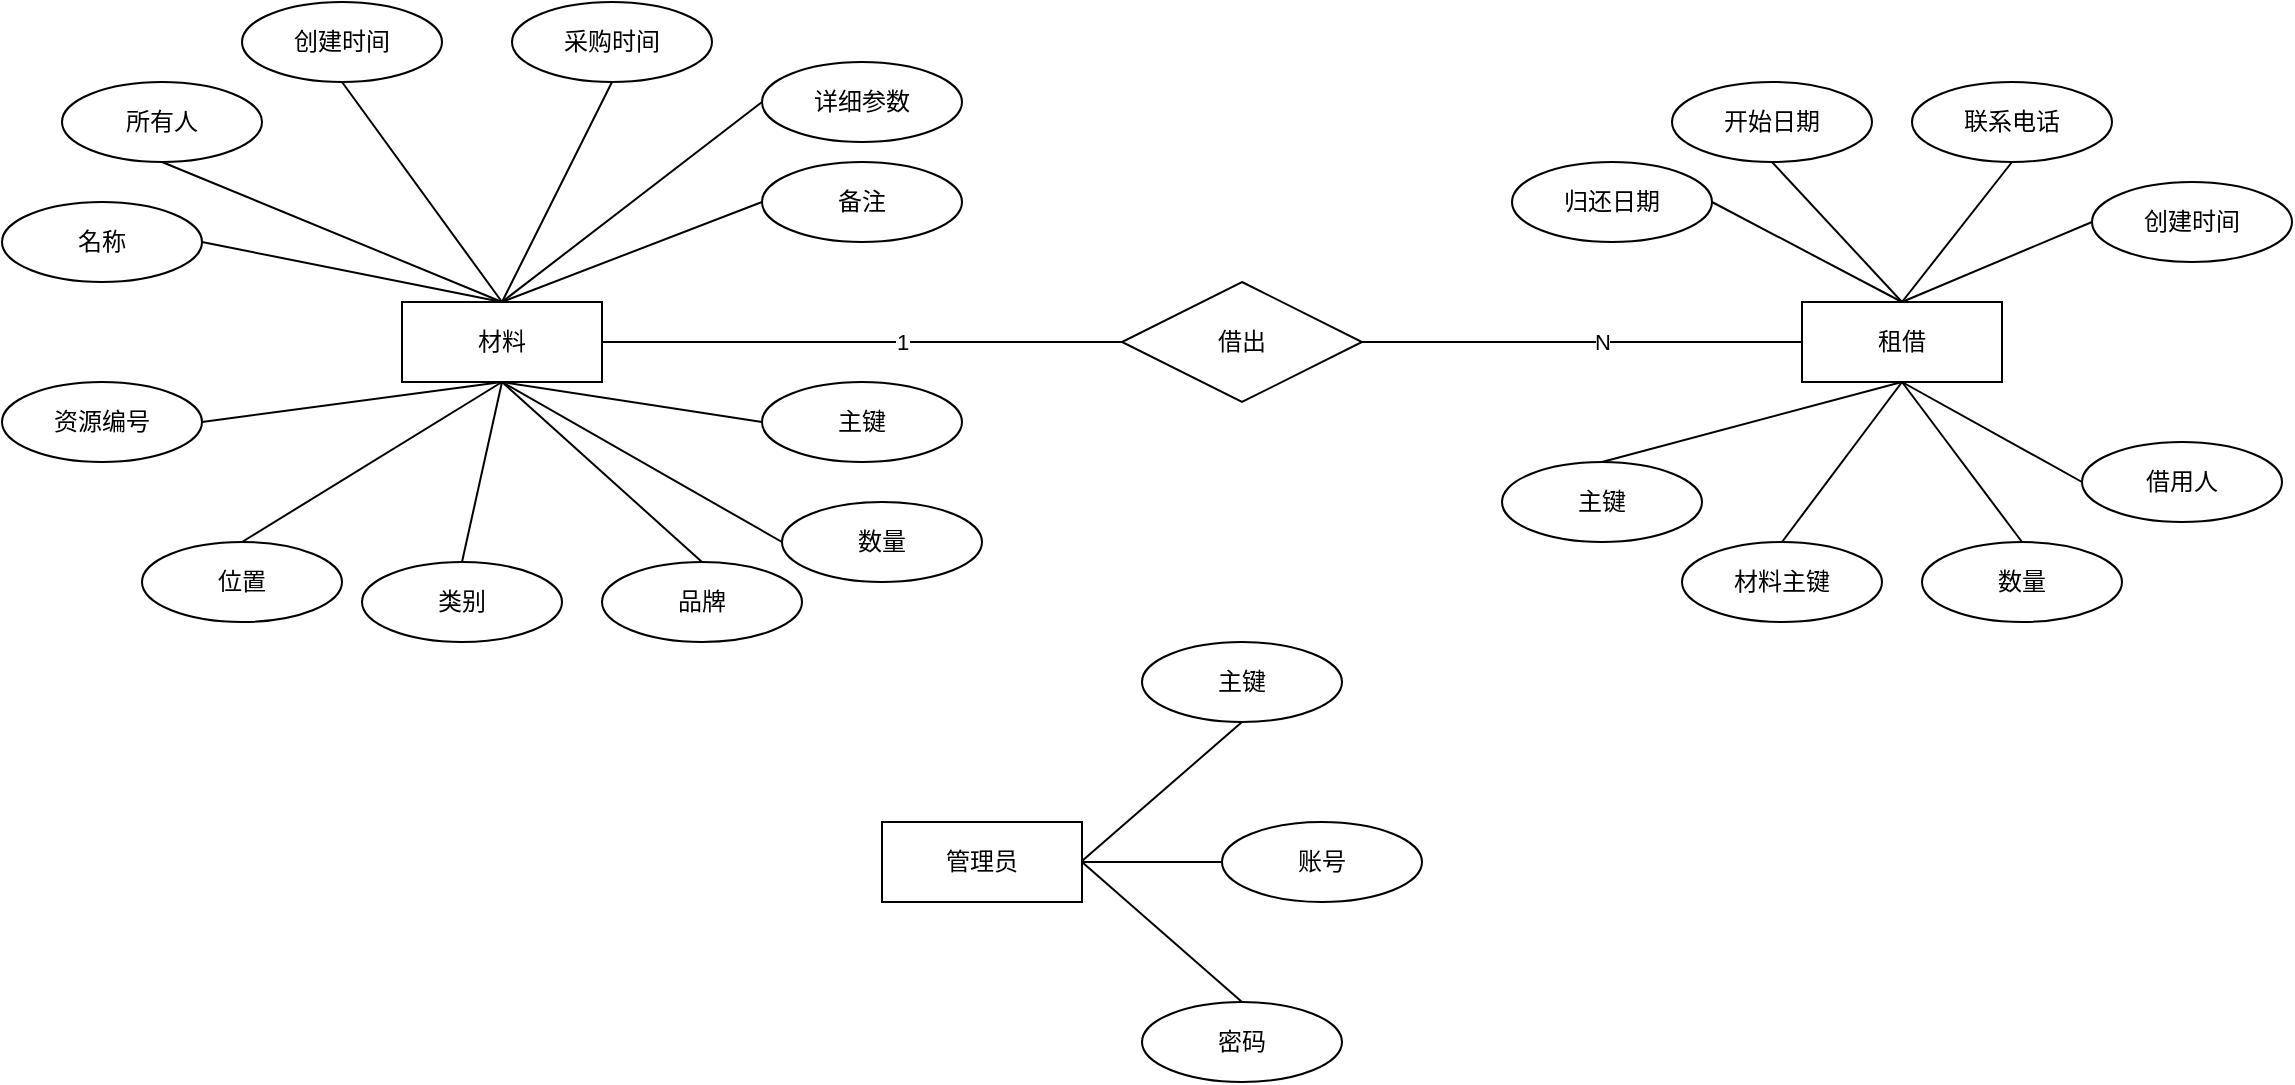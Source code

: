 <mxfile version="24.4.4" type="github">
  <diagram id="R2lEEEUBdFMjLlhIrx00" name="Page-1">
    <mxGraphModel dx="1216" dy="599" grid="1" gridSize="10" guides="1" tooltips="1" connect="1" arrows="1" fold="1" page="1" pageScale="1" pageWidth="850" pageHeight="1100" math="0" shadow="0" extFonts="Permanent Marker^https://fonts.googleapis.com/css?family=Permanent+Marker">
      <root>
        <mxCell id="0" />
        <mxCell id="1" parent="0" />
        <mxCell id="9Y9bUt2Y01w_E76THrgY-1" value="管理员" style="whiteSpace=wrap;html=1;align=center;" vertex="1" parent="1">
          <mxGeometry x="510" y="460" width="100" height="40" as="geometry" />
        </mxCell>
        <mxCell id="9Y9bUt2Y01w_E76THrgY-2" value="主键" style="ellipse;whiteSpace=wrap;html=1;align=center;" vertex="1" parent="1">
          <mxGeometry x="640" y="370" width="100" height="40" as="geometry" />
        </mxCell>
        <mxCell id="9Y9bUt2Y01w_E76THrgY-3" value="账号" style="ellipse;whiteSpace=wrap;html=1;align=center;" vertex="1" parent="1">
          <mxGeometry x="680" y="460" width="100" height="40" as="geometry" />
        </mxCell>
        <mxCell id="9Y9bUt2Y01w_E76THrgY-4" value="密码" style="ellipse;whiteSpace=wrap;html=1;align=center;" vertex="1" parent="1">
          <mxGeometry x="640" y="550" width="100" height="40" as="geometry" />
        </mxCell>
        <mxCell id="9Y9bUt2Y01w_E76THrgY-8" value="" style="endArrow=none;html=1;rounded=0;entryX=0.5;entryY=0;entryDx=0;entryDy=0;" edge="1" parent="1" target="9Y9bUt2Y01w_E76THrgY-4">
          <mxGeometry relative="1" as="geometry">
            <mxPoint x="610" y="480" as="sourcePoint" />
            <mxPoint x="770" y="480" as="targetPoint" />
          </mxGeometry>
        </mxCell>
        <mxCell id="9Y9bUt2Y01w_E76THrgY-9" value="" style="endArrow=none;html=1;rounded=0;" edge="1" parent="1">
          <mxGeometry relative="1" as="geometry">
            <mxPoint x="610" y="480" as="sourcePoint" />
            <mxPoint x="680" y="480" as="targetPoint" />
          </mxGeometry>
        </mxCell>
        <mxCell id="9Y9bUt2Y01w_E76THrgY-10" value="" style="endArrow=none;html=1;rounded=0;entryX=0.5;entryY=1;entryDx=0;entryDy=0;" edge="1" parent="1" target="9Y9bUt2Y01w_E76THrgY-2">
          <mxGeometry relative="1" as="geometry">
            <mxPoint x="610" y="479.5" as="sourcePoint" />
            <mxPoint x="770" y="479.5" as="targetPoint" />
          </mxGeometry>
        </mxCell>
        <mxCell id="9Y9bUt2Y01w_E76THrgY-11" value="材料" style="whiteSpace=wrap;html=1;align=center;" vertex="1" parent="1">
          <mxGeometry x="270" y="200" width="100" height="40" as="geometry" />
        </mxCell>
        <mxCell id="9Y9bUt2Y01w_E76THrgY-12" value="主键" style="ellipse;whiteSpace=wrap;html=1;align=center;" vertex="1" parent="1">
          <mxGeometry x="450" y="240" width="100" height="40" as="geometry" />
        </mxCell>
        <mxCell id="9Y9bUt2Y01w_E76THrgY-13" value="名称" style="ellipse;whiteSpace=wrap;html=1;align=center;" vertex="1" parent="1">
          <mxGeometry x="70" y="150" width="100" height="40" as="geometry" />
        </mxCell>
        <mxCell id="9Y9bUt2Y01w_E76THrgY-16" value="资源编号" style="ellipse;whiteSpace=wrap;html=1;align=center;" vertex="1" parent="1">
          <mxGeometry x="70" y="240" width="100" height="40" as="geometry" />
        </mxCell>
        <mxCell id="9Y9bUt2Y01w_E76THrgY-17" value="位置" style="ellipse;whiteSpace=wrap;html=1;align=center;" vertex="1" parent="1">
          <mxGeometry x="140" y="320" width="100" height="40" as="geometry" />
        </mxCell>
        <mxCell id="9Y9bUt2Y01w_E76THrgY-18" value="类别" style="ellipse;whiteSpace=wrap;html=1;align=center;" vertex="1" parent="1">
          <mxGeometry x="250" y="330" width="100" height="40" as="geometry" />
        </mxCell>
        <mxCell id="9Y9bUt2Y01w_E76THrgY-19" value="品牌" style="ellipse;whiteSpace=wrap;html=1;align=center;" vertex="1" parent="1">
          <mxGeometry x="370" y="330" width="100" height="40" as="geometry" />
        </mxCell>
        <mxCell id="9Y9bUt2Y01w_E76THrgY-20" value="数量" style="ellipse;whiteSpace=wrap;html=1;align=center;" vertex="1" parent="1">
          <mxGeometry x="460" y="300" width="100" height="40" as="geometry" />
        </mxCell>
        <mxCell id="9Y9bUt2Y01w_E76THrgY-21" value="详细参数" style="ellipse;whiteSpace=wrap;html=1;align=center;" vertex="1" parent="1">
          <mxGeometry x="450" y="80" width="100" height="40" as="geometry" />
        </mxCell>
        <mxCell id="9Y9bUt2Y01w_E76THrgY-22" value="采购时间" style="ellipse;whiteSpace=wrap;html=1;align=center;" vertex="1" parent="1">
          <mxGeometry x="325" y="50" width="100" height="40" as="geometry" />
        </mxCell>
        <mxCell id="9Y9bUt2Y01w_E76THrgY-23" value="备注" style="ellipse;whiteSpace=wrap;html=1;align=center;" vertex="1" parent="1">
          <mxGeometry x="450" y="130" width="100" height="40" as="geometry" />
        </mxCell>
        <mxCell id="9Y9bUt2Y01w_E76THrgY-24" value="所有人" style="ellipse;whiteSpace=wrap;html=1;align=center;" vertex="1" parent="1">
          <mxGeometry x="100" y="90" width="100" height="40" as="geometry" />
        </mxCell>
        <mxCell id="9Y9bUt2Y01w_E76THrgY-25" value="创建时间" style="ellipse;whiteSpace=wrap;html=1;align=center;" vertex="1" parent="1">
          <mxGeometry x="190" y="50" width="100" height="40" as="geometry" />
        </mxCell>
        <mxCell id="9Y9bUt2Y01w_E76THrgY-27" value="" style="endArrow=none;html=1;rounded=0;entryX=0.5;entryY=1;entryDx=0;entryDy=0;exitX=0.5;exitY=0;exitDx=0;exitDy=0;" edge="1" parent="1" source="9Y9bUt2Y01w_E76THrgY-11" target="9Y9bUt2Y01w_E76THrgY-22">
          <mxGeometry relative="1" as="geometry">
            <mxPoint x="310" y="200" as="sourcePoint" />
            <mxPoint x="470" y="200" as="targetPoint" />
          </mxGeometry>
        </mxCell>
        <mxCell id="9Y9bUt2Y01w_E76THrgY-28" value="" style="endArrow=none;html=1;rounded=0;exitX=0.5;exitY=1;exitDx=0;exitDy=0;entryX=0.5;entryY=0;entryDx=0;entryDy=0;" edge="1" parent="1" source="9Y9bUt2Y01w_E76THrgY-25" target="9Y9bUt2Y01w_E76THrgY-11">
          <mxGeometry relative="1" as="geometry">
            <mxPoint x="240" y="110" as="sourcePoint" />
            <mxPoint x="400" y="110" as="targetPoint" />
          </mxGeometry>
        </mxCell>
        <mxCell id="9Y9bUt2Y01w_E76THrgY-29" value="" style="endArrow=none;html=1;rounded=0;entryX=0;entryY=0.5;entryDx=0;entryDy=0;exitX=0.5;exitY=0;exitDx=0;exitDy=0;" edge="1" parent="1" source="9Y9bUt2Y01w_E76THrgY-11" target="9Y9bUt2Y01w_E76THrgY-21">
          <mxGeometry relative="1" as="geometry">
            <mxPoint x="350" y="170" as="sourcePoint" />
            <mxPoint x="500" y="180" as="targetPoint" />
          </mxGeometry>
        </mxCell>
        <mxCell id="9Y9bUt2Y01w_E76THrgY-30" value="" style="endArrow=none;html=1;rounded=0;entryX=0.5;entryY=1;entryDx=0;entryDy=0;exitX=0.5;exitY=0;exitDx=0;exitDy=0;" edge="1" parent="1" source="9Y9bUt2Y01w_E76THrgY-11" target="9Y9bUt2Y01w_E76THrgY-24">
          <mxGeometry relative="1" as="geometry">
            <mxPoint x="340" y="190" as="sourcePoint" />
            <mxPoint x="500" y="190" as="targetPoint" />
          </mxGeometry>
        </mxCell>
        <mxCell id="9Y9bUt2Y01w_E76THrgY-31" value="" style="endArrow=none;html=1;rounded=0;exitX=1;exitY=0.5;exitDx=0;exitDy=0;entryX=0.5;entryY=0;entryDx=0;entryDy=0;" edge="1" parent="1" source="9Y9bUt2Y01w_E76THrgY-13" target="9Y9bUt2Y01w_E76THrgY-11">
          <mxGeometry relative="1" as="geometry">
            <mxPoint x="190" y="249.5" as="sourcePoint" />
            <mxPoint x="270" y="220" as="targetPoint" />
          </mxGeometry>
        </mxCell>
        <mxCell id="9Y9bUt2Y01w_E76THrgY-32" value="" style="endArrow=none;html=1;rounded=0;exitX=1;exitY=0.5;exitDx=0;exitDy=0;entryX=0.5;entryY=1;entryDx=0;entryDy=0;" edge="1" parent="1" source="9Y9bUt2Y01w_E76THrgY-16" target="9Y9bUt2Y01w_E76THrgY-11">
          <mxGeometry relative="1" as="geometry">
            <mxPoint x="170" y="270" as="sourcePoint" />
            <mxPoint x="330" y="270" as="targetPoint" />
          </mxGeometry>
        </mxCell>
        <mxCell id="9Y9bUt2Y01w_E76THrgY-33" value="" style="endArrow=none;html=1;rounded=0;exitX=0.5;exitY=0;exitDx=0;exitDy=0;entryX=0.5;entryY=1;entryDx=0;entryDy=0;" edge="1" parent="1" source="9Y9bUt2Y01w_E76THrgY-17" target="9Y9bUt2Y01w_E76THrgY-11">
          <mxGeometry relative="1" as="geometry">
            <mxPoint x="230" y="290" as="sourcePoint" />
            <mxPoint x="390" y="290" as="targetPoint" />
          </mxGeometry>
        </mxCell>
        <mxCell id="9Y9bUt2Y01w_E76THrgY-34" value="" style="endArrow=none;html=1;rounded=0;entryX=0.5;entryY=0;entryDx=0;entryDy=0;" edge="1" parent="1" target="9Y9bUt2Y01w_E76THrgY-18">
          <mxGeometry relative="1" as="geometry">
            <mxPoint x="320" y="240" as="sourcePoint" />
            <mxPoint x="500" y="270" as="targetPoint" />
          </mxGeometry>
        </mxCell>
        <mxCell id="9Y9bUt2Y01w_E76THrgY-35" value="" style="endArrow=none;html=1;rounded=0;entryX=0.5;entryY=0;entryDx=0;entryDy=0;" edge="1" parent="1" target="9Y9bUt2Y01w_E76THrgY-19">
          <mxGeometry relative="1" as="geometry">
            <mxPoint x="320" y="240" as="sourcePoint" />
            <mxPoint x="500" y="190" as="targetPoint" />
          </mxGeometry>
        </mxCell>
        <mxCell id="9Y9bUt2Y01w_E76THrgY-36" value="" style="endArrow=none;html=1;rounded=0;entryX=0;entryY=0.5;entryDx=0;entryDy=0;exitX=0.5;exitY=1;exitDx=0;exitDy=0;" edge="1" parent="1" source="9Y9bUt2Y01w_E76THrgY-11" target="9Y9bUt2Y01w_E76THrgY-20">
          <mxGeometry relative="1" as="geometry">
            <mxPoint x="340" y="190" as="sourcePoint" />
            <mxPoint x="500" y="190" as="targetPoint" />
          </mxGeometry>
        </mxCell>
        <mxCell id="9Y9bUt2Y01w_E76THrgY-37" value="" style="endArrow=none;html=1;rounded=0;entryX=0;entryY=0.5;entryDx=0;entryDy=0;exitX=0.5;exitY=1;exitDx=0;exitDy=0;" edge="1" parent="1" source="9Y9bUt2Y01w_E76THrgY-11" target="9Y9bUt2Y01w_E76THrgY-12">
          <mxGeometry relative="1" as="geometry">
            <mxPoint x="340" y="190" as="sourcePoint" />
            <mxPoint x="500" y="190" as="targetPoint" />
          </mxGeometry>
        </mxCell>
        <mxCell id="9Y9bUt2Y01w_E76THrgY-38" value="" style="endArrow=none;html=1;rounded=0;entryX=0;entryY=0.5;entryDx=0;entryDy=0;" edge="1" parent="1" target="9Y9bUt2Y01w_E76THrgY-23">
          <mxGeometry relative="1" as="geometry">
            <mxPoint x="320" y="200" as="sourcePoint" />
            <mxPoint x="500" y="190" as="targetPoint" />
          </mxGeometry>
        </mxCell>
        <mxCell id="9Y9bUt2Y01w_E76THrgY-43" value="借出" style="shape=rhombus;perimeter=rhombusPerimeter;whiteSpace=wrap;html=1;align=center;" vertex="1" parent="1">
          <mxGeometry x="630" y="190" width="120" height="60" as="geometry" />
        </mxCell>
        <mxCell id="9Y9bUt2Y01w_E76THrgY-45" value="" style="endArrow=none;html=1;rounded=0;entryX=0;entryY=0.5;entryDx=0;entryDy=0;" edge="1" parent="1" target="9Y9bUt2Y01w_E76THrgY-43">
          <mxGeometry relative="1" as="geometry">
            <mxPoint x="370" y="220" as="sourcePoint" />
            <mxPoint x="530" y="220" as="targetPoint" />
          </mxGeometry>
        </mxCell>
        <mxCell id="9Y9bUt2Y01w_E76THrgY-46" value="1" style="edgeLabel;html=1;align=center;verticalAlign=middle;resizable=0;points=[];" vertex="1" connectable="0" parent="9Y9bUt2Y01w_E76THrgY-45">
          <mxGeometry x="0.154" relative="1" as="geometry">
            <mxPoint as="offset" />
          </mxGeometry>
        </mxCell>
        <mxCell id="9Y9bUt2Y01w_E76THrgY-47" value="租借" style="whiteSpace=wrap;html=1;align=center;" vertex="1" parent="1">
          <mxGeometry x="970" y="200" width="100" height="40" as="geometry" />
        </mxCell>
        <mxCell id="9Y9bUt2Y01w_E76THrgY-48" value="" style="endArrow=none;html=1;rounded=0;entryX=0;entryY=0.5;entryDx=0;entryDy=0;" edge="1" parent="1" target="9Y9bUt2Y01w_E76THrgY-47">
          <mxGeometry relative="1" as="geometry">
            <mxPoint x="750" y="220" as="sourcePoint" />
            <mxPoint x="880" y="220" as="targetPoint" />
          </mxGeometry>
        </mxCell>
        <mxCell id="9Y9bUt2Y01w_E76THrgY-49" value="N" style="edgeLabel;html=1;align=center;verticalAlign=middle;resizable=0;points=[];" vertex="1" connectable="0" parent="9Y9bUt2Y01w_E76THrgY-48">
          <mxGeometry x="0.086" relative="1" as="geometry">
            <mxPoint as="offset" />
          </mxGeometry>
        </mxCell>
        <mxCell id="9Y9bUt2Y01w_E76THrgY-50" value="主键" style="ellipse;whiteSpace=wrap;html=1;align=center;" vertex="1" parent="1">
          <mxGeometry x="820" y="280" width="100" height="40" as="geometry" />
        </mxCell>
        <mxCell id="9Y9bUt2Y01w_E76THrgY-51" value="材料主键" style="ellipse;whiteSpace=wrap;html=1;align=center;" vertex="1" parent="1">
          <mxGeometry x="910" y="320" width="100" height="40" as="geometry" />
        </mxCell>
        <mxCell id="9Y9bUt2Y01w_E76THrgY-52" value="数量" style="ellipse;whiteSpace=wrap;html=1;align=center;" vertex="1" parent="1">
          <mxGeometry x="1030" y="320" width="100" height="40" as="geometry" />
        </mxCell>
        <mxCell id="9Y9bUt2Y01w_E76THrgY-53" value="借用人" style="ellipse;whiteSpace=wrap;html=1;align=center;" vertex="1" parent="1">
          <mxGeometry x="1110" y="270" width="100" height="40" as="geometry" />
        </mxCell>
        <mxCell id="9Y9bUt2Y01w_E76THrgY-54" value="联系电话" style="ellipse;whiteSpace=wrap;html=1;align=center;" vertex="1" parent="1">
          <mxGeometry x="1025" y="90" width="100" height="40" as="geometry" />
        </mxCell>
        <mxCell id="9Y9bUt2Y01w_E76THrgY-55" value="开始日期" style="ellipse;whiteSpace=wrap;html=1;align=center;" vertex="1" parent="1">
          <mxGeometry x="905" y="90" width="100" height="40" as="geometry" />
        </mxCell>
        <mxCell id="9Y9bUt2Y01w_E76THrgY-56" value="归还日期" style="ellipse;whiteSpace=wrap;html=1;align=center;" vertex="1" parent="1">
          <mxGeometry x="825" y="130" width="100" height="40" as="geometry" />
        </mxCell>
        <mxCell id="9Y9bUt2Y01w_E76THrgY-57" value="创建时间" style="ellipse;whiteSpace=wrap;html=1;align=center;" vertex="1" parent="1">
          <mxGeometry x="1115" y="140" width="100" height="40" as="geometry" />
        </mxCell>
        <mxCell id="9Y9bUt2Y01w_E76THrgY-58" value="" style="endArrow=none;html=1;rounded=0;entryX=0;entryY=0.5;entryDx=0;entryDy=0;exitX=0.5;exitY=0;exitDx=0;exitDy=0;" edge="1" parent="1" source="9Y9bUt2Y01w_E76THrgY-47" target="9Y9bUt2Y01w_E76THrgY-57">
          <mxGeometry relative="1" as="geometry">
            <mxPoint x="1130" y="240" as="sourcePoint" />
            <mxPoint x="1290" y="240" as="targetPoint" />
          </mxGeometry>
        </mxCell>
        <mxCell id="9Y9bUt2Y01w_E76THrgY-59" value="" style="endArrow=none;html=1;rounded=0;entryX=0.5;entryY=1;entryDx=0;entryDy=0;exitX=0.5;exitY=0;exitDx=0;exitDy=0;" edge="1" parent="1" source="9Y9bUt2Y01w_E76THrgY-47" target="9Y9bUt2Y01w_E76THrgY-54">
          <mxGeometry relative="1" as="geometry">
            <mxPoint x="900" y="169" as="sourcePoint" />
            <mxPoint x="1060" y="169" as="targetPoint" />
          </mxGeometry>
        </mxCell>
        <mxCell id="9Y9bUt2Y01w_E76THrgY-60" value="" style="endArrow=none;html=1;rounded=0;entryX=0.5;entryY=1;entryDx=0;entryDy=0;" edge="1" parent="1" target="9Y9bUt2Y01w_E76THrgY-55">
          <mxGeometry relative="1" as="geometry">
            <mxPoint x="1020" y="200" as="sourcePoint" />
            <mxPoint x="1000" y="169" as="targetPoint" />
          </mxGeometry>
        </mxCell>
        <mxCell id="9Y9bUt2Y01w_E76THrgY-61" value="" style="endArrow=none;html=1;rounded=0;exitX=1;exitY=0.5;exitDx=0;exitDy=0;entryX=0.5;entryY=0;entryDx=0;entryDy=0;" edge="1" parent="1" source="9Y9bUt2Y01w_E76THrgY-56" target="9Y9bUt2Y01w_E76THrgY-47">
          <mxGeometry relative="1" as="geometry">
            <mxPoint x="930" y="180" as="sourcePoint" />
            <mxPoint x="1090" y="180" as="targetPoint" />
          </mxGeometry>
        </mxCell>
        <mxCell id="9Y9bUt2Y01w_E76THrgY-62" value="" style="endArrow=none;html=1;rounded=0;exitX=0.5;exitY=0;exitDx=0;exitDy=0;entryX=0.5;entryY=1;entryDx=0;entryDy=0;" edge="1" parent="1" source="9Y9bUt2Y01w_E76THrgY-50" target="9Y9bUt2Y01w_E76THrgY-47">
          <mxGeometry relative="1" as="geometry">
            <mxPoint x="850" y="259.5" as="sourcePoint" />
            <mxPoint x="1010" y="259.5" as="targetPoint" />
          </mxGeometry>
        </mxCell>
        <mxCell id="9Y9bUt2Y01w_E76THrgY-63" value="" style="endArrow=none;html=1;rounded=0;exitX=0.5;exitY=0;exitDx=0;exitDy=0;entryX=0.5;entryY=1;entryDx=0;entryDy=0;" edge="1" parent="1" source="9Y9bUt2Y01w_E76THrgY-51" target="9Y9bUt2Y01w_E76THrgY-47">
          <mxGeometry relative="1" as="geometry">
            <mxPoint x="1005" y="289.5" as="sourcePoint" />
            <mxPoint x="1165" y="289.5" as="targetPoint" />
          </mxGeometry>
        </mxCell>
        <mxCell id="9Y9bUt2Y01w_E76THrgY-64" value="" style="endArrow=none;html=1;rounded=0;exitX=0.5;exitY=1;exitDx=0;exitDy=0;entryX=0.5;entryY=0;entryDx=0;entryDy=0;" edge="1" parent="1" source="9Y9bUt2Y01w_E76THrgY-47" target="9Y9bUt2Y01w_E76THrgY-52">
          <mxGeometry relative="1" as="geometry">
            <mxPoint x="1130" y="240" as="sourcePoint" />
            <mxPoint x="1290" y="240" as="targetPoint" />
          </mxGeometry>
        </mxCell>
        <mxCell id="9Y9bUt2Y01w_E76THrgY-65" value="" style="endArrow=none;html=1;rounded=0;entryX=0;entryY=0.5;entryDx=0;entryDy=0;exitX=0.5;exitY=1;exitDx=0;exitDy=0;" edge="1" parent="1" source="9Y9bUt2Y01w_E76THrgY-47" target="9Y9bUt2Y01w_E76THrgY-53">
          <mxGeometry relative="1" as="geometry">
            <mxPoint x="1030" y="240" as="sourcePoint" />
            <mxPoint x="1290" y="240" as="targetPoint" />
          </mxGeometry>
        </mxCell>
      </root>
    </mxGraphModel>
  </diagram>
</mxfile>
